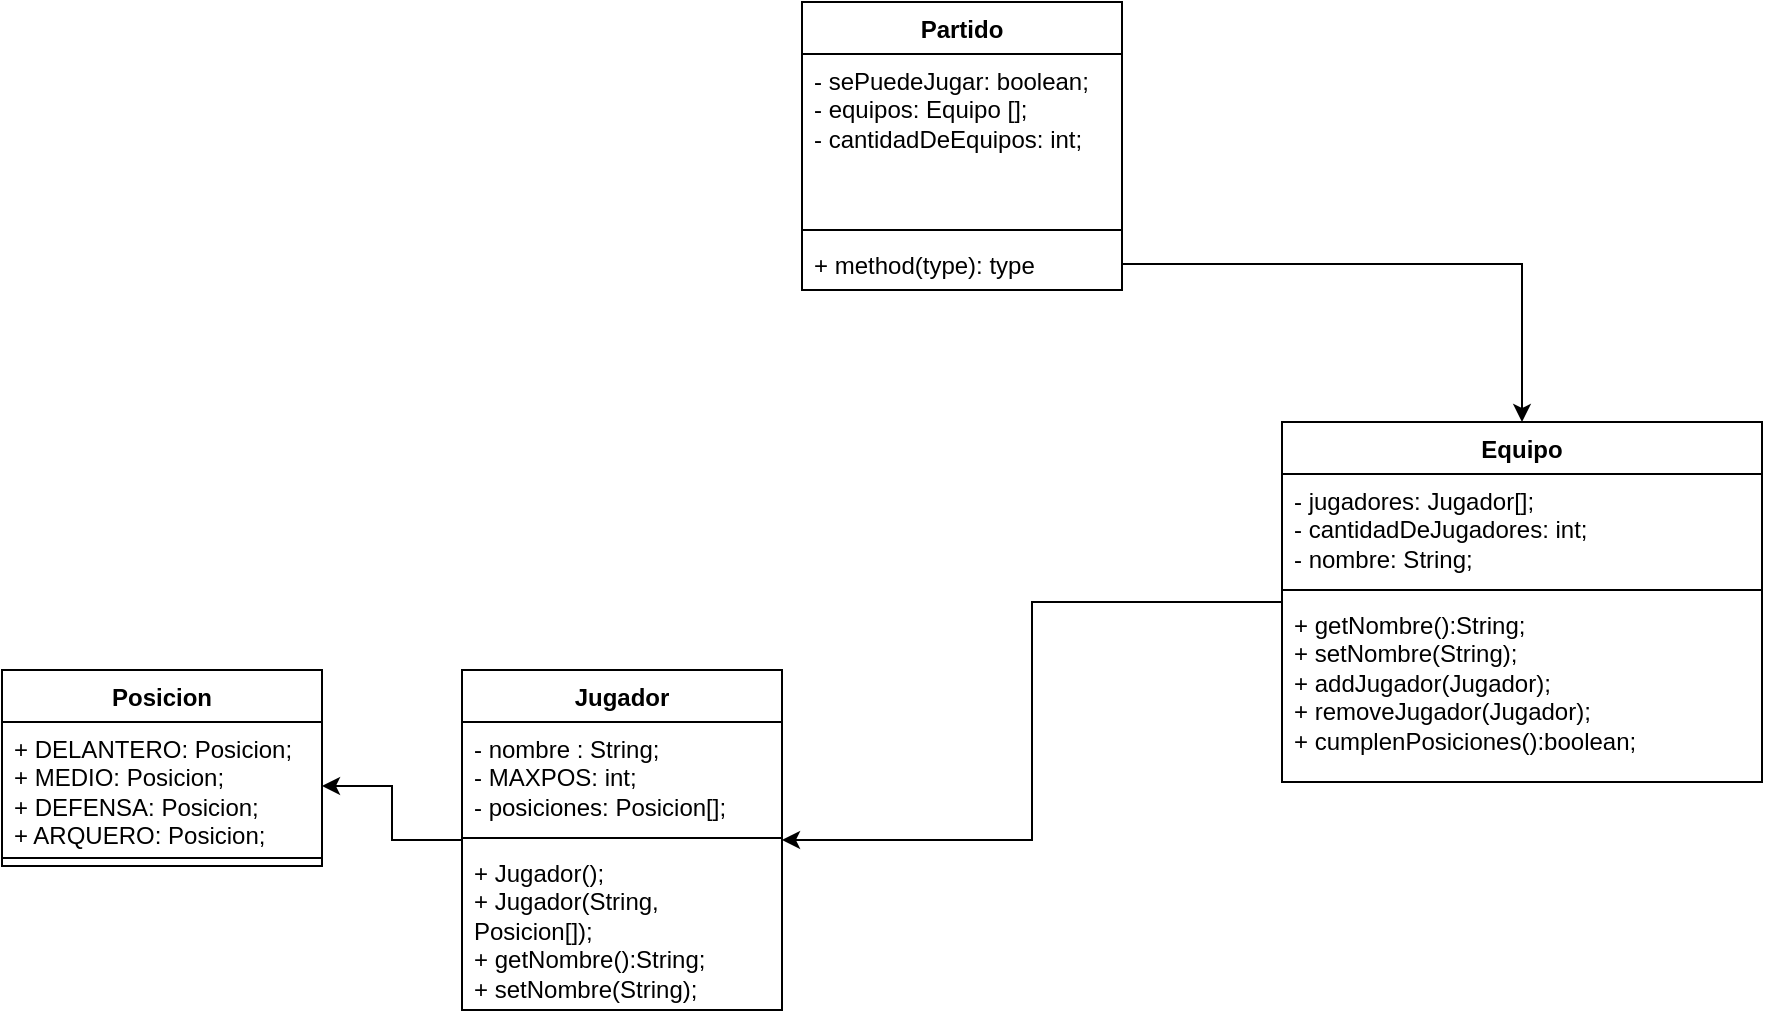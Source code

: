 <mxfile version="23.1.6" type="github">
  <diagram id="C5RBs43oDa-KdzZeNtuy" name="Page-1">
    <mxGraphModel dx="1466" dy="750" grid="1" gridSize="10" guides="1" tooltips="1" connect="1" arrows="1" fold="1" page="1" pageScale="1" pageWidth="1169" pageHeight="827" math="0" shadow="0">
      <root>
        <mxCell id="WIyWlLk6GJQsqaUBKTNV-0" />
        <mxCell id="WIyWlLk6GJQsqaUBKTNV-1" parent="WIyWlLk6GJQsqaUBKTNV-0" />
        <mxCell id="nXlbYkecGm8aFlWvITj7-8" value="Partido" style="swimlane;fontStyle=1;align=center;verticalAlign=top;childLayout=stackLayout;horizontal=1;startSize=26;horizontalStack=0;resizeParent=1;resizeParentMax=0;resizeLast=0;collapsible=1;marginBottom=0;whiteSpace=wrap;html=1;" parent="WIyWlLk6GJQsqaUBKTNV-1" vertex="1">
          <mxGeometry x="590" y="80" width="160" height="144" as="geometry" />
        </mxCell>
        <mxCell id="nXlbYkecGm8aFlWvITj7-9" value="- sePuedeJugar: boolean;&lt;br&gt;- equipos: Equipo [];&lt;br&gt;- cantidadDeEquipos: int;" style="text;strokeColor=none;fillColor=none;align=left;verticalAlign=top;spacingLeft=4;spacingRight=4;overflow=hidden;rotatable=0;points=[[0,0.5],[1,0.5]];portConstraint=eastwest;whiteSpace=wrap;html=1;" parent="nXlbYkecGm8aFlWvITj7-8" vertex="1">
          <mxGeometry y="26" width="160" height="84" as="geometry" />
        </mxCell>
        <mxCell id="nXlbYkecGm8aFlWvITj7-10" value="" style="line;strokeWidth=1;fillColor=none;align=left;verticalAlign=middle;spacingTop=-1;spacingLeft=3;spacingRight=3;rotatable=0;labelPosition=right;points=[];portConstraint=eastwest;strokeColor=inherit;" parent="nXlbYkecGm8aFlWvITj7-8" vertex="1">
          <mxGeometry y="110" width="160" height="8" as="geometry" />
        </mxCell>
        <mxCell id="nXlbYkecGm8aFlWvITj7-11" value="+ method(type): type" style="text;strokeColor=none;fillColor=none;align=left;verticalAlign=top;spacingLeft=4;spacingRight=4;overflow=hidden;rotatable=0;points=[[0,0.5],[1,0.5]];portConstraint=eastwest;whiteSpace=wrap;html=1;" parent="nXlbYkecGm8aFlWvITj7-8" vertex="1">
          <mxGeometry y="118" width="160" height="26" as="geometry" />
        </mxCell>
        <mxCell id="nXlbYkecGm8aFlWvITj7-27" style="edgeStyle=orthogonalEdgeStyle;rounded=0;orthogonalLoop=1;jettySize=auto;html=1;" parent="WIyWlLk6GJQsqaUBKTNV-1" source="nXlbYkecGm8aFlWvITj7-12" target="nXlbYkecGm8aFlWvITj7-16" edge="1">
          <mxGeometry relative="1" as="geometry" />
        </mxCell>
        <mxCell id="nXlbYkecGm8aFlWvITj7-12" value="Equipo" style="swimlane;fontStyle=1;align=center;verticalAlign=top;childLayout=stackLayout;horizontal=1;startSize=26;horizontalStack=0;resizeParent=1;resizeParentMax=0;resizeLast=0;collapsible=1;marginBottom=0;whiteSpace=wrap;html=1;" parent="WIyWlLk6GJQsqaUBKTNV-1" vertex="1">
          <mxGeometry x="830" y="290" width="240" height="180" as="geometry" />
        </mxCell>
        <mxCell id="nXlbYkecGm8aFlWvITj7-13" value="- jugadores: Jugador[];&lt;br&gt;- cantidadDeJugadores: int;&lt;br&gt;- nombre: String;" style="text;strokeColor=none;fillColor=none;align=left;verticalAlign=top;spacingLeft=4;spacingRight=4;overflow=hidden;rotatable=0;points=[[0,0.5],[1,0.5]];portConstraint=eastwest;whiteSpace=wrap;html=1;" parent="nXlbYkecGm8aFlWvITj7-12" vertex="1">
          <mxGeometry y="26" width="240" height="54" as="geometry" />
        </mxCell>
        <mxCell id="nXlbYkecGm8aFlWvITj7-14" value="" style="line;strokeWidth=1;fillColor=none;align=left;verticalAlign=middle;spacingTop=-1;spacingLeft=3;spacingRight=3;rotatable=0;labelPosition=right;points=[];portConstraint=eastwest;strokeColor=inherit;" parent="nXlbYkecGm8aFlWvITj7-12" vertex="1">
          <mxGeometry y="80" width="240" height="8" as="geometry" />
        </mxCell>
        <mxCell id="nXlbYkecGm8aFlWvITj7-15" value="+ getNombre():String;&lt;br&gt;+ setNombre(String);&lt;div&gt;+ addJugador(Jugador);&lt;/div&gt;&lt;div&gt;+ removeJugador(Jugador);&lt;/div&gt;&lt;div&gt;+ cumplenPosiciones():boolean;&lt;br&gt;&lt;/div&gt;" style="text;strokeColor=none;fillColor=none;align=left;verticalAlign=top;spacingLeft=4;spacingRight=4;overflow=hidden;rotatable=0;points=[[0,0.5],[1,0.5]];portConstraint=eastwest;whiteSpace=wrap;html=1;" parent="nXlbYkecGm8aFlWvITj7-12" vertex="1">
          <mxGeometry y="88" width="240" height="92" as="geometry" />
        </mxCell>
        <mxCell id="nXlbYkecGm8aFlWvITj7-28" style="edgeStyle=orthogonalEdgeStyle;rounded=0;orthogonalLoop=1;jettySize=auto;html=1;entryX=1;entryY=0.5;entryDx=0;entryDy=0;" parent="WIyWlLk6GJQsqaUBKTNV-1" source="nXlbYkecGm8aFlWvITj7-16" target="nXlbYkecGm8aFlWvITj7-21" edge="1">
          <mxGeometry relative="1" as="geometry" />
        </mxCell>
        <mxCell id="nXlbYkecGm8aFlWvITj7-16" value="Jugador" style="swimlane;fontStyle=1;align=center;verticalAlign=top;childLayout=stackLayout;horizontal=1;startSize=26;horizontalStack=0;resizeParent=1;resizeParentMax=0;resizeLast=0;collapsible=1;marginBottom=0;whiteSpace=wrap;html=1;" parent="WIyWlLk6GJQsqaUBKTNV-1" vertex="1">
          <mxGeometry x="420" y="414" width="160" height="170" as="geometry" />
        </mxCell>
        <mxCell id="nXlbYkecGm8aFlWvITj7-17" value="- nombre : String;&lt;br&gt;- MAXPOS: int;&lt;br&gt;- posiciones: Posicion[];" style="text;strokeColor=none;fillColor=none;align=left;verticalAlign=top;spacingLeft=4;spacingRight=4;overflow=hidden;rotatable=0;points=[[0,0.5],[1,0.5]];portConstraint=eastwest;whiteSpace=wrap;html=1;" parent="nXlbYkecGm8aFlWvITj7-16" vertex="1">
          <mxGeometry y="26" width="160" height="54" as="geometry" />
        </mxCell>
        <mxCell id="nXlbYkecGm8aFlWvITj7-18" value="" style="line;strokeWidth=1;fillColor=none;align=left;verticalAlign=middle;spacingTop=-1;spacingLeft=3;spacingRight=3;rotatable=0;labelPosition=right;points=[];portConstraint=eastwest;strokeColor=inherit;" parent="nXlbYkecGm8aFlWvITj7-16" vertex="1">
          <mxGeometry y="80" width="160" height="8" as="geometry" />
        </mxCell>
        <mxCell id="nXlbYkecGm8aFlWvITj7-19" value="+ Jugador();&lt;br&gt;+ Jugador(String, Posicion[]);&lt;div&gt;+ getNombre():String;&lt;/div&gt;&lt;div&gt;+ setNombre(String);&lt;br&gt;&lt;/div&gt;" style="text;strokeColor=none;fillColor=none;align=left;verticalAlign=top;spacingLeft=4;spacingRight=4;overflow=hidden;rotatable=0;points=[[0,0.5],[1,0.5]];portConstraint=eastwest;whiteSpace=wrap;html=1;" parent="nXlbYkecGm8aFlWvITj7-16" vertex="1">
          <mxGeometry y="88" width="160" height="82" as="geometry" />
        </mxCell>
        <mxCell id="nXlbYkecGm8aFlWvITj7-20" value="Posicion" style="swimlane;fontStyle=1;align=center;verticalAlign=top;childLayout=stackLayout;horizontal=1;startSize=26;horizontalStack=0;resizeParent=1;resizeParentMax=0;resizeLast=0;collapsible=1;marginBottom=0;whiteSpace=wrap;html=1;" parent="WIyWlLk6GJQsqaUBKTNV-1" vertex="1">
          <mxGeometry x="190" y="414" width="160" height="98" as="geometry" />
        </mxCell>
        <mxCell id="nXlbYkecGm8aFlWvITj7-21" value="+ DELANTERO: Posicion;&lt;br&gt;+ MEDIO: Posicion;&lt;br&gt;+ DEFENSA: Posicion;&lt;br&gt;+ ARQUERO: Posicion;" style="text;strokeColor=none;fillColor=none;align=left;verticalAlign=top;spacingLeft=4;spacingRight=4;overflow=hidden;rotatable=0;points=[[0,0.5],[1,0.5]];portConstraint=eastwest;whiteSpace=wrap;html=1;" parent="nXlbYkecGm8aFlWvITj7-20" vertex="1">
          <mxGeometry y="26" width="160" height="64" as="geometry" />
        </mxCell>
        <mxCell id="nXlbYkecGm8aFlWvITj7-22" value="" style="line;strokeWidth=1;fillColor=none;align=left;verticalAlign=middle;spacingTop=-1;spacingLeft=3;spacingRight=3;rotatable=0;labelPosition=right;points=[];portConstraint=eastwest;strokeColor=inherit;" parent="nXlbYkecGm8aFlWvITj7-20" vertex="1">
          <mxGeometry y="90" width="160" height="8" as="geometry" />
        </mxCell>
        <mxCell id="nXlbYkecGm8aFlWvITj7-26" style="edgeStyle=orthogonalEdgeStyle;rounded=0;orthogonalLoop=1;jettySize=auto;html=1;entryX=0.5;entryY=0;entryDx=0;entryDy=0;" parent="WIyWlLk6GJQsqaUBKTNV-1" source="nXlbYkecGm8aFlWvITj7-11" target="nXlbYkecGm8aFlWvITj7-12" edge="1">
          <mxGeometry relative="1" as="geometry" />
        </mxCell>
      </root>
    </mxGraphModel>
  </diagram>
</mxfile>
